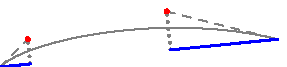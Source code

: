 prologues:=1;

beginfig(1);

path p;

pair a,b,c,d,x,y;
a = (0,0);
b = (100,10);
c = (10,10);
d = (60,20);

x = whatever[a,b];
(c-x) = whatever * ((b-a)rotated 90);
y = whatever[a,b];
(d-y) = whatever * ((b-a)rotated 90);


p = a .. controls c and d .. b;

draw p withcolor 0.5*white;
draw a--c dashed evenly withcolor 0.5*white;
draw d--b dashed evenly withcolor 0.5*white;

pickup pencircle scaled 0.4 mm;

draw c--x dashed withdots scaled 0.5 withcolor 0.5*white;
draw d--y dashed withdots scaled 0.5 withcolor 0.5*white;

pickup pencircle scaled 0.35 mm;

draw a--x withcolor blue;
draw y--b withcolor blue;

pickup pencircle scaled 0.75 mm;

draw c withcolor red;
draw d withcolor red;

endfig;

end.
